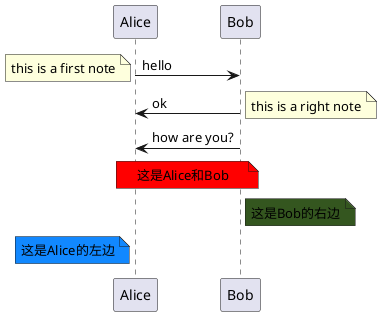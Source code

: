 @startuml 注释
Alice -> Bob : hello
note left : this is a first note

Bob -> Alice : ok
note right : this is a right note

Bob -> Alice : how are you?

note over  Alice, Bob #red 
    这是Alice和Bob
end note

note right of Bob #34561f
    这是Bob的右边
end note

note left of Alice #1188ff : 这是Alice的左边
@enduml